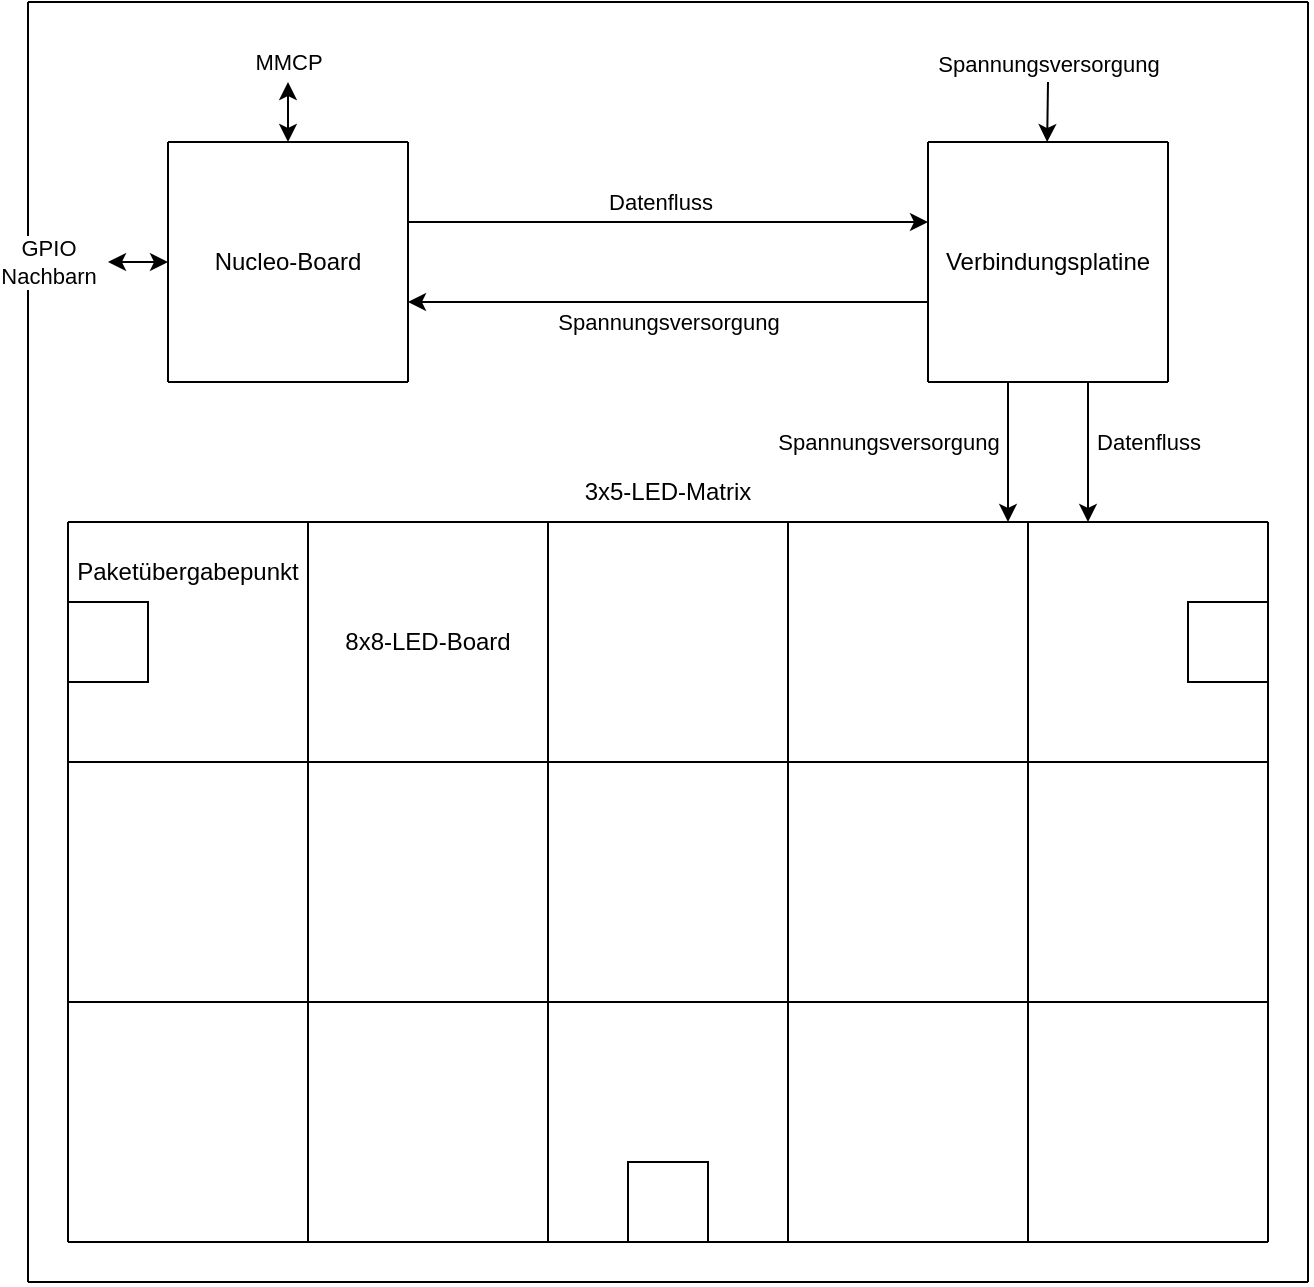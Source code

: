 <mxfile version="22.0.3" type="device">
  <diagram name="Page-1" id="M9ADu4qOtbhWn7Kph6zR">
    <mxGraphModel dx="1206" dy="750" grid="1" gridSize="10" guides="1" tooltips="1" connect="1" arrows="1" fold="1" page="1" pageScale="1" pageWidth="850" pageHeight="1100" math="0" shadow="0">
      <root>
        <mxCell id="0" />
        <mxCell id="1" parent="0" />
        <mxCell id="bQQ_jq8waS_YfLzM95Vw-2" value="" style="endArrow=none;html=1;rounded=0;" parent="1" edge="1">
          <mxGeometry width="50" height="50" relative="1" as="geometry">
            <mxPoint x="80" y="80" as="sourcePoint" />
            <mxPoint x="720" y="80" as="targetPoint" />
          </mxGeometry>
        </mxCell>
        <mxCell id="bQQ_jq8waS_YfLzM95Vw-3" value="" style="endArrow=none;html=1;rounded=0;" parent="1" edge="1">
          <mxGeometry width="50" height="50" relative="1" as="geometry">
            <mxPoint x="80" y="80" as="sourcePoint" />
            <mxPoint x="80" y="720" as="targetPoint" />
          </mxGeometry>
        </mxCell>
        <mxCell id="bQQ_jq8waS_YfLzM95Vw-4" value="" style="endArrow=none;html=1;rounded=0;" parent="1" edge="1">
          <mxGeometry width="50" height="50" relative="1" as="geometry">
            <mxPoint x="80" y="720" as="sourcePoint" />
            <mxPoint x="720" y="720" as="targetPoint" />
          </mxGeometry>
        </mxCell>
        <mxCell id="bQQ_jq8waS_YfLzM95Vw-5" value="" style="endArrow=none;html=1;rounded=0;" parent="1" edge="1">
          <mxGeometry width="50" height="50" relative="1" as="geometry">
            <mxPoint x="720" y="80" as="sourcePoint" />
            <mxPoint x="720" y="720" as="targetPoint" />
          </mxGeometry>
        </mxCell>
        <mxCell id="bQQ_jq8waS_YfLzM95Vw-6" value="" style="endArrow=none;html=1;rounded=0;" parent="1" edge="1">
          <mxGeometry width="50" height="50" relative="1" as="geometry">
            <mxPoint x="100" y="700" as="sourcePoint" />
            <mxPoint x="100" y="340" as="targetPoint" />
          </mxGeometry>
        </mxCell>
        <mxCell id="bQQ_jq8waS_YfLzM95Vw-7" value="" style="endArrow=none;html=1;rounded=0;" parent="1" edge="1">
          <mxGeometry width="50" height="50" relative="1" as="geometry">
            <mxPoint x="700" y="700" as="sourcePoint" />
            <mxPoint x="700" y="340" as="targetPoint" />
          </mxGeometry>
        </mxCell>
        <mxCell id="bQQ_jq8waS_YfLzM95Vw-8" value="" style="endArrow=none;html=1;rounded=0;" parent="1" edge="1">
          <mxGeometry width="50" height="50" relative="1" as="geometry">
            <mxPoint x="100" y="340" as="sourcePoint" />
            <mxPoint x="700" y="340" as="targetPoint" />
          </mxGeometry>
        </mxCell>
        <mxCell id="bQQ_jq8waS_YfLzM95Vw-9" value="" style="endArrow=none;html=1;rounded=0;" parent="1" edge="1">
          <mxGeometry width="50" height="50" relative="1" as="geometry">
            <mxPoint x="100" y="700" as="sourcePoint" />
            <mxPoint x="700" y="700" as="targetPoint" />
          </mxGeometry>
        </mxCell>
        <mxCell id="bQQ_jq8waS_YfLzM95Vw-10" value="" style="endArrow=none;html=1;rounded=0;" parent="1" edge="1">
          <mxGeometry width="50" height="50" relative="1" as="geometry">
            <mxPoint x="100" y="460" as="sourcePoint" />
            <mxPoint x="700" y="460" as="targetPoint" />
          </mxGeometry>
        </mxCell>
        <mxCell id="bQQ_jq8waS_YfLzM95Vw-11" value="" style="endArrow=none;html=1;rounded=0;" parent="1" edge="1">
          <mxGeometry width="50" height="50" relative="1" as="geometry">
            <mxPoint x="100" y="580" as="sourcePoint" />
            <mxPoint x="700" y="580" as="targetPoint" />
          </mxGeometry>
        </mxCell>
        <mxCell id="bQQ_jq8waS_YfLzM95Vw-12" value="" style="endArrow=none;html=1;rounded=0;" parent="1" edge="1">
          <mxGeometry width="50" height="50" relative="1" as="geometry">
            <mxPoint x="220" y="700" as="sourcePoint" />
            <mxPoint x="220" y="340" as="targetPoint" />
          </mxGeometry>
        </mxCell>
        <mxCell id="bQQ_jq8waS_YfLzM95Vw-13" value="" style="endArrow=none;html=1;rounded=0;" parent="1" edge="1">
          <mxGeometry width="50" height="50" relative="1" as="geometry">
            <mxPoint x="340" y="700" as="sourcePoint" />
            <mxPoint x="340" y="340" as="targetPoint" />
          </mxGeometry>
        </mxCell>
        <mxCell id="bQQ_jq8waS_YfLzM95Vw-14" value="" style="endArrow=none;html=1;rounded=0;" parent="1" edge="1">
          <mxGeometry width="50" height="50" relative="1" as="geometry">
            <mxPoint x="460" y="700" as="sourcePoint" />
            <mxPoint x="460" y="340" as="targetPoint" />
          </mxGeometry>
        </mxCell>
        <mxCell id="bQQ_jq8waS_YfLzM95Vw-15" value="" style="endArrow=none;html=1;rounded=0;" parent="1" edge="1">
          <mxGeometry width="50" height="50" relative="1" as="geometry">
            <mxPoint x="580" y="700" as="sourcePoint" />
            <mxPoint x="580" y="340" as="targetPoint" />
          </mxGeometry>
        </mxCell>
        <mxCell id="bQQ_jq8waS_YfLzM95Vw-16" value="" style="endArrow=none;html=1;rounded=0;" parent="1" edge="1">
          <mxGeometry width="50" height="50" relative="1" as="geometry">
            <mxPoint x="150" y="270" as="sourcePoint" />
            <mxPoint x="150" y="150" as="targetPoint" />
          </mxGeometry>
        </mxCell>
        <mxCell id="bQQ_jq8waS_YfLzM95Vw-17" value="" style="endArrow=none;html=1;rounded=0;" parent="1" edge="1">
          <mxGeometry width="50" height="50" relative="1" as="geometry">
            <mxPoint x="270" y="270" as="sourcePoint" />
            <mxPoint x="270" y="150" as="targetPoint" />
          </mxGeometry>
        </mxCell>
        <mxCell id="bQQ_jq8waS_YfLzM95Vw-18" value="" style="endArrow=none;html=1;rounded=0;" parent="1" edge="1">
          <mxGeometry width="50" height="50" relative="1" as="geometry">
            <mxPoint x="150" y="150" as="sourcePoint" />
            <mxPoint x="270" y="150" as="targetPoint" />
          </mxGeometry>
        </mxCell>
        <mxCell id="bQQ_jq8waS_YfLzM95Vw-20" value="" style="endArrow=none;html=1;rounded=0;" parent="1" edge="1">
          <mxGeometry width="50" height="50" relative="1" as="geometry">
            <mxPoint x="150" y="270" as="sourcePoint" />
            <mxPoint x="270" y="270" as="targetPoint" />
          </mxGeometry>
        </mxCell>
        <mxCell id="bQQ_jq8waS_YfLzM95Vw-25" value="" style="endArrow=none;html=1;rounded=0;" parent="1" edge="1">
          <mxGeometry width="50" height="50" relative="1" as="geometry">
            <mxPoint x="530" y="270" as="sourcePoint" />
            <mxPoint x="530" y="150" as="targetPoint" />
          </mxGeometry>
        </mxCell>
        <mxCell id="bQQ_jq8waS_YfLzM95Vw-26" value="" style="endArrow=none;html=1;rounded=0;" parent="1" edge="1">
          <mxGeometry width="50" height="50" relative="1" as="geometry">
            <mxPoint x="650" y="270" as="sourcePoint" />
            <mxPoint x="650" y="150" as="targetPoint" />
          </mxGeometry>
        </mxCell>
        <mxCell id="bQQ_jq8waS_YfLzM95Vw-27" value="" style="endArrow=none;html=1;rounded=0;" parent="1" edge="1">
          <mxGeometry width="50" height="50" relative="1" as="geometry">
            <mxPoint x="530" y="150" as="sourcePoint" />
            <mxPoint x="650" y="150" as="targetPoint" />
          </mxGeometry>
        </mxCell>
        <mxCell id="bQQ_jq8waS_YfLzM95Vw-28" value="" style="endArrow=none;html=1;rounded=0;" parent="1" edge="1">
          <mxGeometry width="50" height="50" relative="1" as="geometry">
            <mxPoint x="530" y="270" as="sourcePoint" />
            <mxPoint x="650" y="270" as="targetPoint" />
          </mxGeometry>
        </mxCell>
        <mxCell id="bQQ_jq8waS_YfLzM95Vw-29" value="3x5-LED-Matrix" style="text;strokeColor=none;align=center;fillColor=none;html=1;verticalAlign=middle;whiteSpace=wrap;rounded=0;" parent="1" vertex="1">
          <mxGeometry x="340" y="310" width="120" height="30" as="geometry" />
        </mxCell>
        <mxCell id="bQQ_jq8waS_YfLzM95Vw-30" value="8x8-LED-Board" style="text;strokeColor=none;align=center;fillColor=none;html=1;verticalAlign=middle;whiteSpace=wrap;rounded=0;" parent="1" vertex="1">
          <mxGeometry x="220" y="380" width="120" height="40" as="geometry" />
        </mxCell>
        <mxCell id="bQQ_jq8waS_YfLzM95Vw-31" value="Nucleo-Board" style="text;strokeColor=none;align=center;fillColor=none;html=1;verticalAlign=middle;whiteSpace=wrap;rounded=0;" parent="1" vertex="1">
          <mxGeometry x="150" y="190" width="120" height="40" as="geometry" />
        </mxCell>
        <mxCell id="bQQ_jq8waS_YfLzM95Vw-32" value="Verbindungsplatine" style="text;strokeColor=none;align=center;fillColor=none;html=1;verticalAlign=middle;whiteSpace=wrap;rounded=0;" parent="1" vertex="1">
          <mxGeometry x="530" y="190" width="120" height="40" as="geometry" />
        </mxCell>
        <mxCell id="bQQ_jq8waS_YfLzM95Vw-33" value="" style="endArrow=classic;html=1;rounded=0;entryX=0;entryY=0;entryDx=0;entryDy=0;" parent="1" target="bQQ_jq8waS_YfLzM95Vw-32" edge="1">
          <mxGeometry width="50" height="50" relative="1" as="geometry">
            <mxPoint x="270" y="190" as="sourcePoint" />
            <mxPoint x="320" y="140" as="targetPoint" />
          </mxGeometry>
        </mxCell>
        <mxCell id="bQQ_jq8waS_YfLzM95Vw-41" value="Datenfluss" style="edgeLabel;html=1;align=center;verticalAlign=middle;resizable=0;points=[];" parent="bQQ_jq8waS_YfLzM95Vw-33" vertex="1" connectable="0">
          <mxGeometry x="-0.032" y="1" relative="1" as="geometry">
            <mxPoint y="-9" as="offset" />
          </mxGeometry>
        </mxCell>
        <mxCell id="bQQ_jq8waS_YfLzM95Vw-34" value="" style="endArrow=classic;html=1;rounded=0;" parent="1" edge="1">
          <mxGeometry width="50" height="50" relative="1" as="geometry">
            <mxPoint x="570" y="270" as="sourcePoint" />
            <mxPoint x="570" y="340" as="targetPoint" />
          </mxGeometry>
        </mxCell>
        <mxCell id="bQQ_jq8waS_YfLzM95Vw-43" value="Spannungsversorgung" style="edgeLabel;html=1;align=center;verticalAlign=middle;resizable=0;points=[];" parent="bQQ_jq8waS_YfLzM95Vw-34" vertex="1" connectable="0">
          <mxGeometry x="-0.238" y="3" relative="1" as="geometry">
            <mxPoint x="-63" y="3" as="offset" />
          </mxGeometry>
        </mxCell>
        <mxCell id="bQQ_jq8waS_YfLzM95Vw-35" value="" style="endArrow=classic;html=1;rounded=0;" parent="1" edge="1">
          <mxGeometry width="50" height="50" relative="1" as="geometry">
            <mxPoint x="590" y="120" as="sourcePoint" />
            <mxPoint x="589.58" y="150" as="targetPoint" />
          </mxGeometry>
        </mxCell>
        <mxCell id="bQQ_jq8waS_YfLzM95Vw-40" value="Spannungsversorgung" style="edgeLabel;html=1;align=center;verticalAlign=middle;resizable=0;points=[];" parent="bQQ_jq8waS_YfLzM95Vw-35" vertex="1" connectable="0">
          <mxGeometry x="-0.445" relative="1" as="geometry">
            <mxPoint y="-18" as="offset" />
          </mxGeometry>
        </mxCell>
        <mxCell id="bQQ_jq8waS_YfLzM95Vw-36" value="" style="endArrow=classic;html=1;rounded=0;" parent="1" edge="1">
          <mxGeometry width="50" height="50" relative="1" as="geometry">
            <mxPoint x="610" y="270" as="sourcePoint" />
            <mxPoint x="610" y="340" as="targetPoint" />
          </mxGeometry>
        </mxCell>
        <mxCell id="bQQ_jq8waS_YfLzM95Vw-42" value="Datenfluss" style="edgeLabel;html=1;align=center;verticalAlign=middle;resizable=0;points=[];" parent="bQQ_jq8waS_YfLzM95Vw-36" vertex="1" connectable="0">
          <mxGeometry x="-0.167" y="2" relative="1" as="geometry">
            <mxPoint x="28" y="1" as="offset" />
          </mxGeometry>
        </mxCell>
        <mxCell id="bQQ_jq8waS_YfLzM95Vw-39" value="" style="endArrow=classic;html=1;rounded=0;entryX=1;entryY=1;entryDx=0;entryDy=0;exitX=0;exitY=1;exitDx=0;exitDy=0;" parent="1" source="bQQ_jq8waS_YfLzM95Vw-32" target="bQQ_jq8waS_YfLzM95Vw-31" edge="1">
          <mxGeometry width="50" height="50" relative="1" as="geometry">
            <mxPoint x="530" y="250" as="sourcePoint" />
            <mxPoint x="270" y="240" as="targetPoint" />
          </mxGeometry>
        </mxCell>
        <mxCell id="bQQ_jq8waS_YfLzM95Vw-44" value="Spannungsversorgung" style="edgeLabel;html=1;align=center;verticalAlign=middle;resizable=0;points=[];" parent="bQQ_jq8waS_YfLzM95Vw-39" vertex="1" connectable="0">
          <mxGeometry x="-0.013" y="2" relative="1" as="geometry">
            <mxPoint x="-2" y="8" as="offset" />
          </mxGeometry>
        </mxCell>
        <mxCell id="bQQ_jq8waS_YfLzM95Vw-49" value="" style="endArrow=classic;startArrow=classic;html=1;rounded=0;" parent="1" edge="1">
          <mxGeometry width="50" height="50" relative="1" as="geometry">
            <mxPoint x="210" y="150" as="sourcePoint" />
            <mxPoint x="210" y="120" as="targetPoint" />
          </mxGeometry>
        </mxCell>
        <mxCell id="bQQ_jq8waS_YfLzM95Vw-50" value="MMCP" style="edgeLabel;html=1;align=center;verticalAlign=middle;resizable=0;points=[];" parent="bQQ_jq8waS_YfLzM95Vw-49" vertex="1" connectable="0">
          <mxGeometry x="0.056" y="1" relative="1" as="geometry">
            <mxPoint x="1" y="-24" as="offset" />
          </mxGeometry>
        </mxCell>
        <mxCell id="bQQ_jq8waS_YfLzM95Vw-51" value="" style="rounded=0;whiteSpace=wrap;html=1;" parent="1" vertex="1">
          <mxGeometry x="100" y="380" width="40" height="40" as="geometry" />
        </mxCell>
        <mxCell id="bQQ_jq8waS_YfLzM95Vw-52" value="" style="rounded=0;whiteSpace=wrap;html=1;" parent="1" vertex="1">
          <mxGeometry x="380" y="660" width="40" height="40" as="geometry" />
        </mxCell>
        <mxCell id="bQQ_jq8waS_YfLzM95Vw-53" value="" style="rounded=0;whiteSpace=wrap;html=1;" parent="1" vertex="1">
          <mxGeometry x="660" y="380" width="40" height="40" as="geometry" />
        </mxCell>
        <mxCell id="bQQ_jq8waS_YfLzM95Vw-55" value="Paketübergabepunkt" style="text;strokeColor=none;align=center;fillColor=none;html=1;verticalAlign=middle;whiteSpace=wrap;rounded=0;" parent="1" vertex="1">
          <mxGeometry x="100" y="350" width="120" height="30" as="geometry" />
        </mxCell>
        <mxCell id="bQQ_jq8waS_YfLzM95Vw-58" value="" style="endArrow=classic;startArrow=classic;html=1;rounded=0;exitX=0;exitY=0.5;exitDx=0;exitDy=0;" parent="1" source="bQQ_jq8waS_YfLzM95Vw-31" edge="1">
          <mxGeometry width="50" height="50" relative="1" as="geometry">
            <mxPoint x="280" y="480" as="sourcePoint" />
            <mxPoint x="120" y="210" as="targetPoint" />
          </mxGeometry>
        </mxCell>
        <mxCell id="bQQ_jq8waS_YfLzM95Vw-59" value="GPIO&lt;br&gt;Nachbarn" style="edgeLabel;html=1;align=center;verticalAlign=middle;resizable=0;points=[];" parent="bQQ_jq8waS_YfLzM95Vw-58" vertex="1" connectable="0">
          <mxGeometry x="0.133" y="2" relative="1" as="geometry">
            <mxPoint x="-43" y="-2" as="offset" />
          </mxGeometry>
        </mxCell>
      </root>
    </mxGraphModel>
  </diagram>
</mxfile>
